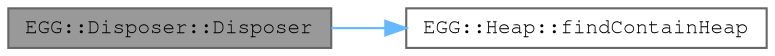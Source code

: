 digraph "EGG::Disposer::Disposer"
{
 // LATEX_PDF_SIZE
  bgcolor="transparent";
  edge [fontname=FreeMono,fontsize=10,labelfontname=FreeMono,labelfontsize=10];
  node [fontname=FreeMono,fontsize=10,shape=box,height=0.2,width=0.4];
  rankdir="LR";
  Node1 [label="EGG::Disposer::Disposer",height=0.2,width=0.4,color="gray40", fillcolor="grey60", style="filled", fontcolor="black",tooltip="Disposer constructor: attach to heap."];
  Node1 -> Node2 [color="steelblue1",style="solid"];
  Node2 [label="EGG::Heap::findContainHeap",height=0.2,width=0.4,color="grey40", fillcolor="white", style="filled",URL="$class_e_g_g_1_1_heap.html#a1da9a32b19dfe6cd46951947161b1aca",tooltip="Scan global heap list for heap containing specified memory block."];
}
